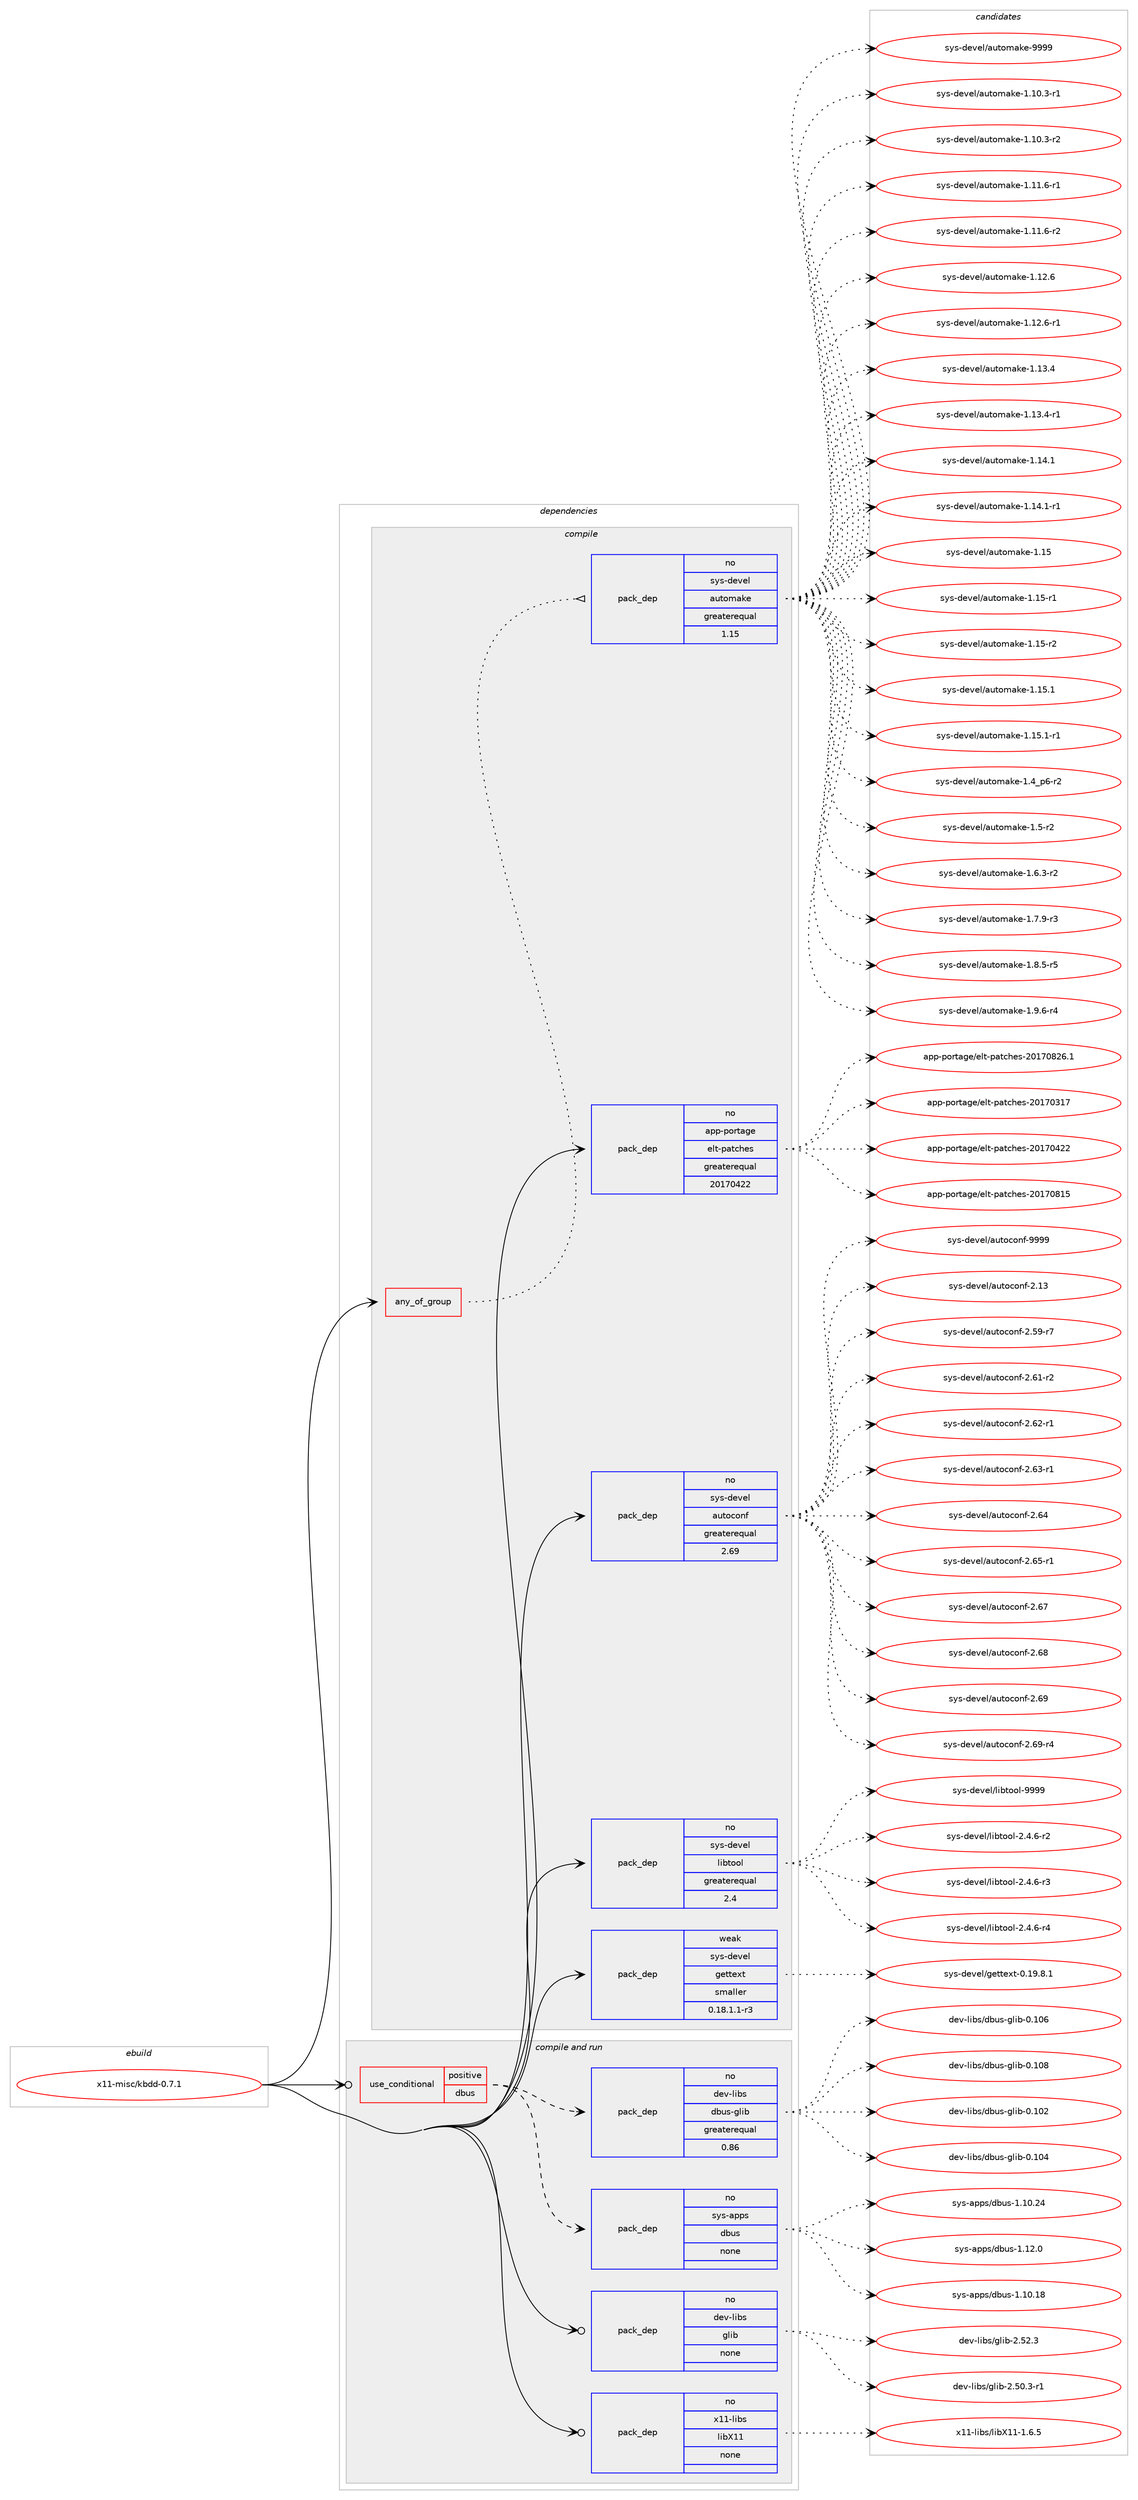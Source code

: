 digraph prolog {

# *************
# Graph options
# *************

newrank=true;
concentrate=true;
compound=true;
graph [rankdir=LR,fontname=Helvetica,fontsize=10,ranksep=1.5];#, ranksep=2.5, nodesep=0.2];
edge  [arrowhead=vee];
node  [fontname=Helvetica,fontsize=10];

# **********
# The ebuild
# **********

subgraph cluster_leftcol {
color=gray;
rank=same;
label=<<i>ebuild</i>>;
id [label="x11-misc/kbdd-0.7.1", color=red, width=4, href="../x11-misc/kbdd-0.7.1.svg"];
}

# ****************
# The dependencies
# ****************

subgraph cluster_midcol {
color=gray;
label=<<i>dependencies</i>>;
subgraph cluster_compile {
fillcolor="#eeeeee";
style=filled;
label=<<i>compile</i>>;
subgraph any9461 {
dependency522509 [label=<<TABLE BORDER="0" CELLBORDER="1" CELLSPACING="0" CELLPADDING="4"><TR><TD CELLPADDING="10">any_of_group</TD></TR></TABLE>>, shape=none, color=red];subgraph pack389609 {
dependency522510 [label=<<TABLE BORDER="0" CELLBORDER="1" CELLSPACING="0" CELLPADDING="4" WIDTH="220"><TR><TD ROWSPAN="6" CELLPADDING="30">pack_dep</TD></TR><TR><TD WIDTH="110">no</TD></TR><TR><TD>sys-devel</TD></TR><TR><TD>automake</TD></TR><TR><TD>greaterequal</TD></TR><TR><TD>1.15</TD></TR></TABLE>>, shape=none, color=blue];
}
dependency522509:e -> dependency522510:w [weight=20,style="dotted",arrowhead="oinv"];
}
id:e -> dependency522509:w [weight=20,style="solid",arrowhead="vee"];
subgraph pack389610 {
dependency522511 [label=<<TABLE BORDER="0" CELLBORDER="1" CELLSPACING="0" CELLPADDING="4" WIDTH="220"><TR><TD ROWSPAN="6" CELLPADDING="30">pack_dep</TD></TR><TR><TD WIDTH="110">no</TD></TR><TR><TD>app-portage</TD></TR><TR><TD>elt-patches</TD></TR><TR><TD>greaterequal</TD></TR><TR><TD>20170422</TD></TR></TABLE>>, shape=none, color=blue];
}
id:e -> dependency522511:w [weight=20,style="solid",arrowhead="vee"];
subgraph pack389611 {
dependency522512 [label=<<TABLE BORDER="0" CELLBORDER="1" CELLSPACING="0" CELLPADDING="4" WIDTH="220"><TR><TD ROWSPAN="6" CELLPADDING="30">pack_dep</TD></TR><TR><TD WIDTH="110">no</TD></TR><TR><TD>sys-devel</TD></TR><TR><TD>autoconf</TD></TR><TR><TD>greaterequal</TD></TR><TR><TD>2.69</TD></TR></TABLE>>, shape=none, color=blue];
}
id:e -> dependency522512:w [weight=20,style="solid",arrowhead="vee"];
subgraph pack389612 {
dependency522513 [label=<<TABLE BORDER="0" CELLBORDER="1" CELLSPACING="0" CELLPADDING="4" WIDTH="220"><TR><TD ROWSPAN="6" CELLPADDING="30">pack_dep</TD></TR><TR><TD WIDTH="110">no</TD></TR><TR><TD>sys-devel</TD></TR><TR><TD>libtool</TD></TR><TR><TD>greaterequal</TD></TR><TR><TD>2.4</TD></TR></TABLE>>, shape=none, color=blue];
}
id:e -> dependency522513:w [weight=20,style="solid",arrowhead="vee"];
subgraph pack389613 {
dependency522514 [label=<<TABLE BORDER="0" CELLBORDER="1" CELLSPACING="0" CELLPADDING="4" WIDTH="220"><TR><TD ROWSPAN="6" CELLPADDING="30">pack_dep</TD></TR><TR><TD WIDTH="110">weak</TD></TR><TR><TD>sys-devel</TD></TR><TR><TD>gettext</TD></TR><TR><TD>smaller</TD></TR><TR><TD>0.18.1.1-r3</TD></TR></TABLE>>, shape=none, color=blue];
}
id:e -> dependency522514:w [weight=20,style="solid",arrowhead="vee"];
}
subgraph cluster_compileandrun {
fillcolor="#eeeeee";
style=filled;
label=<<i>compile and run</i>>;
subgraph cond123096 {
dependency522515 [label=<<TABLE BORDER="0" CELLBORDER="1" CELLSPACING="0" CELLPADDING="4"><TR><TD ROWSPAN="3" CELLPADDING="10">use_conditional</TD></TR><TR><TD>positive</TD></TR><TR><TD>dbus</TD></TR></TABLE>>, shape=none, color=red];
subgraph pack389614 {
dependency522516 [label=<<TABLE BORDER="0" CELLBORDER="1" CELLSPACING="0" CELLPADDING="4" WIDTH="220"><TR><TD ROWSPAN="6" CELLPADDING="30">pack_dep</TD></TR><TR><TD WIDTH="110">no</TD></TR><TR><TD>sys-apps</TD></TR><TR><TD>dbus</TD></TR><TR><TD>none</TD></TR><TR><TD></TD></TR></TABLE>>, shape=none, color=blue];
}
dependency522515:e -> dependency522516:w [weight=20,style="dashed",arrowhead="vee"];
subgraph pack389615 {
dependency522517 [label=<<TABLE BORDER="0" CELLBORDER="1" CELLSPACING="0" CELLPADDING="4" WIDTH="220"><TR><TD ROWSPAN="6" CELLPADDING="30">pack_dep</TD></TR><TR><TD WIDTH="110">no</TD></TR><TR><TD>dev-libs</TD></TR><TR><TD>dbus-glib</TD></TR><TR><TD>greaterequal</TD></TR><TR><TD>0.86</TD></TR></TABLE>>, shape=none, color=blue];
}
dependency522515:e -> dependency522517:w [weight=20,style="dashed",arrowhead="vee"];
}
id:e -> dependency522515:w [weight=20,style="solid",arrowhead="odotvee"];
subgraph pack389616 {
dependency522518 [label=<<TABLE BORDER="0" CELLBORDER="1" CELLSPACING="0" CELLPADDING="4" WIDTH="220"><TR><TD ROWSPAN="6" CELLPADDING="30">pack_dep</TD></TR><TR><TD WIDTH="110">no</TD></TR><TR><TD>dev-libs</TD></TR><TR><TD>glib</TD></TR><TR><TD>none</TD></TR><TR><TD></TD></TR></TABLE>>, shape=none, color=blue];
}
id:e -> dependency522518:w [weight=20,style="solid",arrowhead="odotvee"];
subgraph pack389617 {
dependency522519 [label=<<TABLE BORDER="0" CELLBORDER="1" CELLSPACING="0" CELLPADDING="4" WIDTH="220"><TR><TD ROWSPAN="6" CELLPADDING="30">pack_dep</TD></TR><TR><TD WIDTH="110">no</TD></TR><TR><TD>x11-libs</TD></TR><TR><TD>libX11</TD></TR><TR><TD>none</TD></TR><TR><TD></TD></TR></TABLE>>, shape=none, color=blue];
}
id:e -> dependency522519:w [weight=20,style="solid",arrowhead="odotvee"];
}
subgraph cluster_run {
fillcolor="#eeeeee";
style=filled;
label=<<i>run</i>>;
}
}

# **************
# The candidates
# **************

subgraph cluster_choices {
rank=same;
color=gray;
label=<<i>candidates</i>>;

subgraph choice389609 {
color=black;
nodesep=1;
choice11512111545100101118101108479711711611110997107101454946494846514511449 [label="sys-devel/automake-1.10.3-r1", color=red, width=4,href="../sys-devel/automake-1.10.3-r1.svg"];
choice11512111545100101118101108479711711611110997107101454946494846514511450 [label="sys-devel/automake-1.10.3-r2", color=red, width=4,href="../sys-devel/automake-1.10.3-r2.svg"];
choice11512111545100101118101108479711711611110997107101454946494946544511449 [label="sys-devel/automake-1.11.6-r1", color=red, width=4,href="../sys-devel/automake-1.11.6-r1.svg"];
choice11512111545100101118101108479711711611110997107101454946494946544511450 [label="sys-devel/automake-1.11.6-r2", color=red, width=4,href="../sys-devel/automake-1.11.6-r2.svg"];
choice1151211154510010111810110847971171161111099710710145494649504654 [label="sys-devel/automake-1.12.6", color=red, width=4,href="../sys-devel/automake-1.12.6.svg"];
choice11512111545100101118101108479711711611110997107101454946495046544511449 [label="sys-devel/automake-1.12.6-r1", color=red, width=4,href="../sys-devel/automake-1.12.6-r1.svg"];
choice1151211154510010111810110847971171161111099710710145494649514652 [label="sys-devel/automake-1.13.4", color=red, width=4,href="../sys-devel/automake-1.13.4.svg"];
choice11512111545100101118101108479711711611110997107101454946495146524511449 [label="sys-devel/automake-1.13.4-r1", color=red, width=4,href="../sys-devel/automake-1.13.4-r1.svg"];
choice1151211154510010111810110847971171161111099710710145494649524649 [label="sys-devel/automake-1.14.1", color=red, width=4,href="../sys-devel/automake-1.14.1.svg"];
choice11512111545100101118101108479711711611110997107101454946495246494511449 [label="sys-devel/automake-1.14.1-r1", color=red, width=4,href="../sys-devel/automake-1.14.1-r1.svg"];
choice115121115451001011181011084797117116111109971071014549464953 [label="sys-devel/automake-1.15", color=red, width=4,href="../sys-devel/automake-1.15.svg"];
choice1151211154510010111810110847971171161111099710710145494649534511449 [label="sys-devel/automake-1.15-r1", color=red, width=4,href="../sys-devel/automake-1.15-r1.svg"];
choice1151211154510010111810110847971171161111099710710145494649534511450 [label="sys-devel/automake-1.15-r2", color=red, width=4,href="../sys-devel/automake-1.15-r2.svg"];
choice1151211154510010111810110847971171161111099710710145494649534649 [label="sys-devel/automake-1.15.1", color=red, width=4,href="../sys-devel/automake-1.15.1.svg"];
choice11512111545100101118101108479711711611110997107101454946495346494511449 [label="sys-devel/automake-1.15.1-r1", color=red, width=4,href="../sys-devel/automake-1.15.1-r1.svg"];
choice115121115451001011181011084797117116111109971071014549465295112544511450 [label="sys-devel/automake-1.4_p6-r2", color=red, width=4,href="../sys-devel/automake-1.4_p6-r2.svg"];
choice11512111545100101118101108479711711611110997107101454946534511450 [label="sys-devel/automake-1.5-r2", color=red, width=4,href="../sys-devel/automake-1.5-r2.svg"];
choice115121115451001011181011084797117116111109971071014549465446514511450 [label="sys-devel/automake-1.6.3-r2", color=red, width=4,href="../sys-devel/automake-1.6.3-r2.svg"];
choice115121115451001011181011084797117116111109971071014549465546574511451 [label="sys-devel/automake-1.7.9-r3", color=red, width=4,href="../sys-devel/automake-1.7.9-r3.svg"];
choice115121115451001011181011084797117116111109971071014549465646534511453 [label="sys-devel/automake-1.8.5-r5", color=red, width=4,href="../sys-devel/automake-1.8.5-r5.svg"];
choice115121115451001011181011084797117116111109971071014549465746544511452 [label="sys-devel/automake-1.9.6-r4", color=red, width=4,href="../sys-devel/automake-1.9.6-r4.svg"];
choice115121115451001011181011084797117116111109971071014557575757 [label="sys-devel/automake-9999", color=red, width=4,href="../sys-devel/automake-9999.svg"];
dependency522510:e -> choice11512111545100101118101108479711711611110997107101454946494846514511449:w [style=dotted,weight="100"];
dependency522510:e -> choice11512111545100101118101108479711711611110997107101454946494846514511450:w [style=dotted,weight="100"];
dependency522510:e -> choice11512111545100101118101108479711711611110997107101454946494946544511449:w [style=dotted,weight="100"];
dependency522510:e -> choice11512111545100101118101108479711711611110997107101454946494946544511450:w [style=dotted,weight="100"];
dependency522510:e -> choice1151211154510010111810110847971171161111099710710145494649504654:w [style=dotted,weight="100"];
dependency522510:e -> choice11512111545100101118101108479711711611110997107101454946495046544511449:w [style=dotted,weight="100"];
dependency522510:e -> choice1151211154510010111810110847971171161111099710710145494649514652:w [style=dotted,weight="100"];
dependency522510:e -> choice11512111545100101118101108479711711611110997107101454946495146524511449:w [style=dotted,weight="100"];
dependency522510:e -> choice1151211154510010111810110847971171161111099710710145494649524649:w [style=dotted,weight="100"];
dependency522510:e -> choice11512111545100101118101108479711711611110997107101454946495246494511449:w [style=dotted,weight="100"];
dependency522510:e -> choice115121115451001011181011084797117116111109971071014549464953:w [style=dotted,weight="100"];
dependency522510:e -> choice1151211154510010111810110847971171161111099710710145494649534511449:w [style=dotted,weight="100"];
dependency522510:e -> choice1151211154510010111810110847971171161111099710710145494649534511450:w [style=dotted,weight="100"];
dependency522510:e -> choice1151211154510010111810110847971171161111099710710145494649534649:w [style=dotted,weight="100"];
dependency522510:e -> choice11512111545100101118101108479711711611110997107101454946495346494511449:w [style=dotted,weight="100"];
dependency522510:e -> choice115121115451001011181011084797117116111109971071014549465295112544511450:w [style=dotted,weight="100"];
dependency522510:e -> choice11512111545100101118101108479711711611110997107101454946534511450:w [style=dotted,weight="100"];
dependency522510:e -> choice115121115451001011181011084797117116111109971071014549465446514511450:w [style=dotted,weight="100"];
dependency522510:e -> choice115121115451001011181011084797117116111109971071014549465546574511451:w [style=dotted,weight="100"];
dependency522510:e -> choice115121115451001011181011084797117116111109971071014549465646534511453:w [style=dotted,weight="100"];
dependency522510:e -> choice115121115451001011181011084797117116111109971071014549465746544511452:w [style=dotted,weight="100"];
dependency522510:e -> choice115121115451001011181011084797117116111109971071014557575757:w [style=dotted,weight="100"];
}
subgraph choice389610 {
color=black;
nodesep=1;
choice97112112451121111141169710310147101108116451129711699104101115455048495548514955 [label="app-portage/elt-patches-20170317", color=red, width=4,href="../app-portage/elt-patches-20170317.svg"];
choice97112112451121111141169710310147101108116451129711699104101115455048495548525050 [label="app-portage/elt-patches-20170422", color=red, width=4,href="../app-portage/elt-patches-20170422.svg"];
choice97112112451121111141169710310147101108116451129711699104101115455048495548564953 [label="app-portage/elt-patches-20170815", color=red, width=4,href="../app-portage/elt-patches-20170815.svg"];
choice971121124511211111411697103101471011081164511297116991041011154550484955485650544649 [label="app-portage/elt-patches-20170826.1", color=red, width=4,href="../app-portage/elt-patches-20170826.1.svg"];
dependency522511:e -> choice97112112451121111141169710310147101108116451129711699104101115455048495548514955:w [style=dotted,weight="100"];
dependency522511:e -> choice97112112451121111141169710310147101108116451129711699104101115455048495548525050:w [style=dotted,weight="100"];
dependency522511:e -> choice97112112451121111141169710310147101108116451129711699104101115455048495548564953:w [style=dotted,weight="100"];
dependency522511:e -> choice971121124511211111411697103101471011081164511297116991041011154550484955485650544649:w [style=dotted,weight="100"];
}
subgraph choice389611 {
color=black;
nodesep=1;
choice115121115451001011181011084797117116111991111101024550464951 [label="sys-devel/autoconf-2.13", color=red, width=4,href="../sys-devel/autoconf-2.13.svg"];
choice1151211154510010111810110847971171161119911111010245504653574511455 [label="sys-devel/autoconf-2.59-r7", color=red, width=4,href="../sys-devel/autoconf-2.59-r7.svg"];
choice1151211154510010111810110847971171161119911111010245504654494511450 [label="sys-devel/autoconf-2.61-r2", color=red, width=4,href="../sys-devel/autoconf-2.61-r2.svg"];
choice1151211154510010111810110847971171161119911111010245504654504511449 [label="sys-devel/autoconf-2.62-r1", color=red, width=4,href="../sys-devel/autoconf-2.62-r1.svg"];
choice1151211154510010111810110847971171161119911111010245504654514511449 [label="sys-devel/autoconf-2.63-r1", color=red, width=4,href="../sys-devel/autoconf-2.63-r1.svg"];
choice115121115451001011181011084797117116111991111101024550465452 [label="sys-devel/autoconf-2.64", color=red, width=4,href="../sys-devel/autoconf-2.64.svg"];
choice1151211154510010111810110847971171161119911111010245504654534511449 [label="sys-devel/autoconf-2.65-r1", color=red, width=4,href="../sys-devel/autoconf-2.65-r1.svg"];
choice115121115451001011181011084797117116111991111101024550465455 [label="sys-devel/autoconf-2.67", color=red, width=4,href="../sys-devel/autoconf-2.67.svg"];
choice115121115451001011181011084797117116111991111101024550465456 [label="sys-devel/autoconf-2.68", color=red, width=4,href="../sys-devel/autoconf-2.68.svg"];
choice115121115451001011181011084797117116111991111101024550465457 [label="sys-devel/autoconf-2.69", color=red, width=4,href="../sys-devel/autoconf-2.69.svg"];
choice1151211154510010111810110847971171161119911111010245504654574511452 [label="sys-devel/autoconf-2.69-r4", color=red, width=4,href="../sys-devel/autoconf-2.69-r4.svg"];
choice115121115451001011181011084797117116111991111101024557575757 [label="sys-devel/autoconf-9999", color=red, width=4,href="../sys-devel/autoconf-9999.svg"];
dependency522512:e -> choice115121115451001011181011084797117116111991111101024550464951:w [style=dotted,weight="100"];
dependency522512:e -> choice1151211154510010111810110847971171161119911111010245504653574511455:w [style=dotted,weight="100"];
dependency522512:e -> choice1151211154510010111810110847971171161119911111010245504654494511450:w [style=dotted,weight="100"];
dependency522512:e -> choice1151211154510010111810110847971171161119911111010245504654504511449:w [style=dotted,weight="100"];
dependency522512:e -> choice1151211154510010111810110847971171161119911111010245504654514511449:w [style=dotted,weight="100"];
dependency522512:e -> choice115121115451001011181011084797117116111991111101024550465452:w [style=dotted,weight="100"];
dependency522512:e -> choice1151211154510010111810110847971171161119911111010245504654534511449:w [style=dotted,weight="100"];
dependency522512:e -> choice115121115451001011181011084797117116111991111101024550465455:w [style=dotted,weight="100"];
dependency522512:e -> choice115121115451001011181011084797117116111991111101024550465456:w [style=dotted,weight="100"];
dependency522512:e -> choice115121115451001011181011084797117116111991111101024550465457:w [style=dotted,weight="100"];
dependency522512:e -> choice1151211154510010111810110847971171161119911111010245504654574511452:w [style=dotted,weight="100"];
dependency522512:e -> choice115121115451001011181011084797117116111991111101024557575757:w [style=dotted,weight="100"];
}
subgraph choice389612 {
color=black;
nodesep=1;
choice1151211154510010111810110847108105981161111111084550465246544511450 [label="sys-devel/libtool-2.4.6-r2", color=red, width=4,href="../sys-devel/libtool-2.4.6-r2.svg"];
choice1151211154510010111810110847108105981161111111084550465246544511451 [label="sys-devel/libtool-2.4.6-r3", color=red, width=4,href="../sys-devel/libtool-2.4.6-r3.svg"];
choice1151211154510010111810110847108105981161111111084550465246544511452 [label="sys-devel/libtool-2.4.6-r4", color=red, width=4,href="../sys-devel/libtool-2.4.6-r4.svg"];
choice1151211154510010111810110847108105981161111111084557575757 [label="sys-devel/libtool-9999", color=red, width=4,href="../sys-devel/libtool-9999.svg"];
dependency522513:e -> choice1151211154510010111810110847108105981161111111084550465246544511450:w [style=dotted,weight="100"];
dependency522513:e -> choice1151211154510010111810110847108105981161111111084550465246544511451:w [style=dotted,weight="100"];
dependency522513:e -> choice1151211154510010111810110847108105981161111111084550465246544511452:w [style=dotted,weight="100"];
dependency522513:e -> choice1151211154510010111810110847108105981161111111084557575757:w [style=dotted,weight="100"];
}
subgraph choice389613 {
color=black;
nodesep=1;
choice1151211154510010111810110847103101116116101120116454846495746564649 [label="sys-devel/gettext-0.19.8.1", color=red, width=4,href="../sys-devel/gettext-0.19.8.1.svg"];
dependency522514:e -> choice1151211154510010111810110847103101116116101120116454846495746564649:w [style=dotted,weight="100"];
}
subgraph choice389614 {
color=black;
nodesep=1;
choice115121115459711211211547100981171154549464948464956 [label="sys-apps/dbus-1.10.18", color=red, width=4,href="../sys-apps/dbus-1.10.18.svg"];
choice115121115459711211211547100981171154549464948465052 [label="sys-apps/dbus-1.10.24", color=red, width=4,href="../sys-apps/dbus-1.10.24.svg"];
choice1151211154597112112115471009811711545494649504648 [label="sys-apps/dbus-1.12.0", color=red, width=4,href="../sys-apps/dbus-1.12.0.svg"];
dependency522516:e -> choice115121115459711211211547100981171154549464948464956:w [style=dotted,weight="100"];
dependency522516:e -> choice115121115459711211211547100981171154549464948465052:w [style=dotted,weight="100"];
dependency522516:e -> choice1151211154597112112115471009811711545494649504648:w [style=dotted,weight="100"];
}
subgraph choice389615 {
color=black;
nodesep=1;
choice100101118451081059811547100981171154510310810598454846494850 [label="dev-libs/dbus-glib-0.102", color=red, width=4,href="../dev-libs/dbus-glib-0.102.svg"];
choice100101118451081059811547100981171154510310810598454846494852 [label="dev-libs/dbus-glib-0.104", color=red, width=4,href="../dev-libs/dbus-glib-0.104.svg"];
choice100101118451081059811547100981171154510310810598454846494854 [label="dev-libs/dbus-glib-0.106", color=red, width=4,href="../dev-libs/dbus-glib-0.106.svg"];
choice100101118451081059811547100981171154510310810598454846494856 [label="dev-libs/dbus-glib-0.108", color=red, width=4,href="../dev-libs/dbus-glib-0.108.svg"];
dependency522517:e -> choice100101118451081059811547100981171154510310810598454846494850:w [style=dotted,weight="100"];
dependency522517:e -> choice100101118451081059811547100981171154510310810598454846494852:w [style=dotted,weight="100"];
dependency522517:e -> choice100101118451081059811547100981171154510310810598454846494854:w [style=dotted,weight="100"];
dependency522517:e -> choice100101118451081059811547100981171154510310810598454846494856:w [style=dotted,weight="100"];
}
subgraph choice389616 {
color=black;
nodesep=1;
choice10010111845108105981154710310810598455046534846514511449 [label="dev-libs/glib-2.50.3-r1", color=red, width=4,href="../dev-libs/glib-2.50.3-r1.svg"];
choice1001011184510810598115471031081059845504653504651 [label="dev-libs/glib-2.52.3", color=red, width=4,href="../dev-libs/glib-2.52.3.svg"];
dependency522518:e -> choice10010111845108105981154710310810598455046534846514511449:w [style=dotted,weight="100"];
dependency522518:e -> choice1001011184510810598115471031081059845504653504651:w [style=dotted,weight="100"];
}
subgraph choice389617 {
color=black;
nodesep=1;
choice120494945108105981154710810598884949454946544653 [label="x11-libs/libX11-1.6.5", color=red, width=4,href="../x11-libs/libX11-1.6.5.svg"];
dependency522519:e -> choice120494945108105981154710810598884949454946544653:w [style=dotted,weight="100"];
}
}

}
